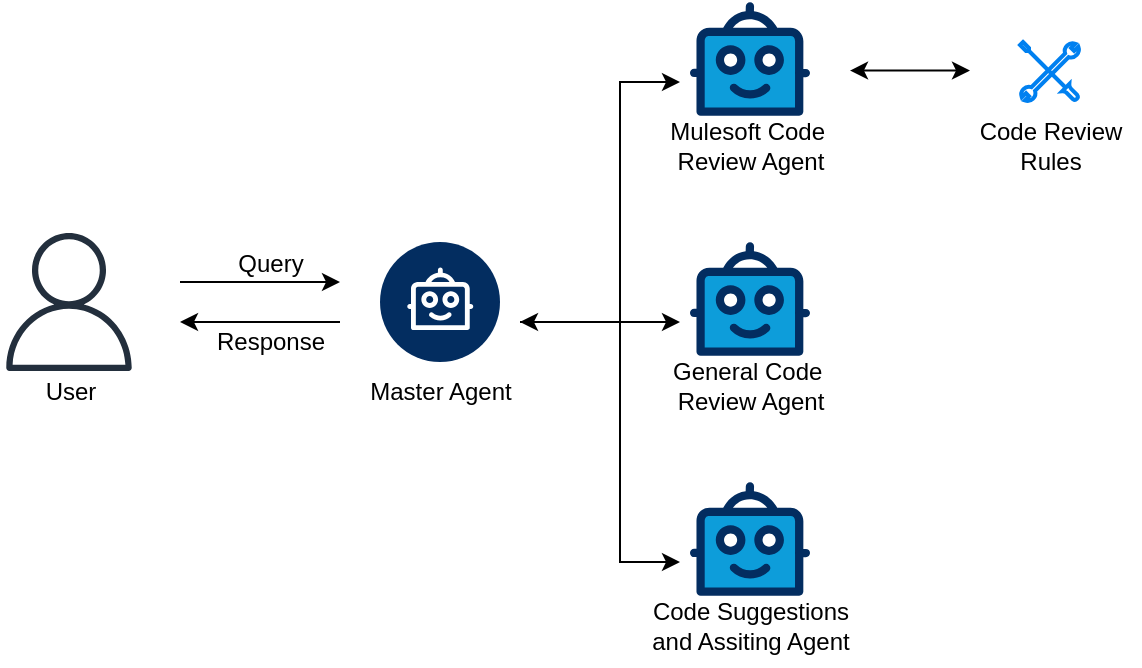 <mxfile>
    <diagram id="Xtn6dFswfGsEubSHyMlR" name="Page-1">
        <mxGraphModel dx="2143" dy="562" grid="1" gridSize="10" guides="1" tooltips="1" connect="1" arrows="1" fold="1" page="1" pageScale="1" pageWidth="850" pageHeight="1100" math="0" shadow="0">
            <root>
                <mxCell id="0"/>
                <mxCell id="1" parent="0"/>
                <mxCell id="2" value="" style="verticalLabelPosition=bottom;aspect=fixed;html=1;shape=mxgraph.salesforce.bots2;" parent="1" vertex="1">
                    <mxGeometry x="-560" y="220" width="60" height="60" as="geometry"/>
                </mxCell>
                <mxCell id="3" value="" style="sketch=0;outlineConnect=0;fontColor=#232F3E;gradientColor=none;fillColor=#232F3D;strokeColor=none;dashed=0;verticalLabelPosition=bottom;verticalAlign=top;align=center;html=1;fontSize=12;fontStyle=0;aspect=fixed;pointerEvents=1;shape=mxgraph.aws4.user;" parent="1" vertex="1">
                    <mxGeometry x="-750" y="215.5" width="69" height="69" as="geometry"/>
                </mxCell>
                <mxCell id="4" value="" style="endArrow=classic;html=1;" parent="1" edge="1">
                    <mxGeometry width="50" height="50" relative="1" as="geometry">
                        <mxPoint x="-660" y="240.0" as="sourcePoint"/>
                        <mxPoint x="-580" y="240" as="targetPoint"/>
                    </mxGeometry>
                </mxCell>
                <mxCell id="5" value="User" style="text;html=1;align=center;verticalAlign=middle;resizable=0;points=[];autosize=1;strokeColor=none;fillColor=none;" parent="1" vertex="1">
                    <mxGeometry x="-740.5" y="280" width="50" height="30" as="geometry"/>
                </mxCell>
                <mxCell id="6" value="Master Agent" style="text;html=1;align=center;verticalAlign=middle;resizable=0;points=[];autosize=1;strokeColor=none;fillColor=none;" parent="1" vertex="1">
                    <mxGeometry x="-575" y="280" width="90" height="30" as="geometry"/>
                </mxCell>
                <mxCell id="9" value="" style="group" parent="1" vertex="1" connectable="0">
                    <mxGeometry x="-425" y="100" width="100" height="92" as="geometry"/>
                </mxCell>
                <mxCell id="7" value="" style="verticalLabelPosition=bottom;aspect=fixed;html=1;shape=mxgraph.salesforce.bots;" parent="9" vertex="1">
                    <mxGeometry x="20" width="60" height="57" as="geometry"/>
                </mxCell>
                <mxCell id="8" value="Mulesoft Code&amp;nbsp;&lt;div&gt;Review Agent&lt;/div&gt;" style="text;html=1;align=center;verticalAlign=middle;resizable=0;points=[];autosize=1;strokeColor=none;fillColor=none;" parent="9" vertex="1">
                    <mxGeometry y="52" width="100" height="40" as="geometry"/>
                </mxCell>
                <mxCell id="10" value="" style="group" parent="1" vertex="1" connectable="0">
                    <mxGeometry x="-425" y="220" width="100" height="92" as="geometry"/>
                </mxCell>
                <mxCell id="11" value="" style="verticalLabelPosition=bottom;aspect=fixed;html=1;shape=mxgraph.salesforce.bots;" parent="10" vertex="1">
                    <mxGeometry x="20" width="60" height="57" as="geometry"/>
                </mxCell>
                <mxCell id="12" value="General Code&amp;nbsp;&lt;div&gt;Review Agent&lt;/div&gt;" style="text;html=1;align=center;verticalAlign=middle;resizable=0;points=[];autosize=1;strokeColor=none;fillColor=none;" parent="10" vertex="1">
                    <mxGeometry y="52" width="100" height="40" as="geometry"/>
                </mxCell>
                <mxCell id="13" value="" style="group" parent="1" vertex="1" connectable="0">
                    <mxGeometry x="-425" y="340" width="110" height="92" as="geometry"/>
                </mxCell>
                <mxCell id="14" value="" style="verticalLabelPosition=bottom;aspect=fixed;html=1;shape=mxgraph.salesforce.bots;" parent="13" vertex="1">
                    <mxGeometry x="20" width="60" height="57" as="geometry"/>
                </mxCell>
                <mxCell id="15" value="Code Suggestions&lt;div&gt;and Assiting Agent&lt;/div&gt;" style="text;html=1;align=center;verticalAlign=middle;resizable=0;points=[];autosize=1;strokeColor=none;fillColor=none;" parent="13" vertex="1">
                    <mxGeometry x="-10" y="52" width="120" height="40" as="geometry"/>
                </mxCell>
                <mxCell id="16" value="" style="endArrow=classic;html=1;rounded=0;curved=0;" parent="1" edge="1">
                    <mxGeometry width="50" height="50" relative="1" as="geometry">
                        <mxPoint x="-490" y="260" as="sourcePoint"/>
                        <mxPoint x="-410" y="140" as="targetPoint"/>
                        <Array as="points">
                            <mxPoint x="-440" y="260"/>
                            <mxPoint x="-440" y="140"/>
                        </Array>
                    </mxGeometry>
                </mxCell>
                <mxCell id="18" value="" style="endArrow=classic;html=1;rounded=0;curved=0;" parent="1" edge="1">
                    <mxGeometry width="50" height="50" relative="1" as="geometry">
                        <mxPoint x="-490" y="260" as="sourcePoint"/>
                        <mxPoint x="-410" y="380" as="targetPoint"/>
                        <Array as="points">
                            <mxPoint x="-440" y="260"/>
                            <mxPoint x="-440" y="380"/>
                        </Array>
                    </mxGeometry>
                </mxCell>
                <mxCell id="19" value="" style="endArrow=classic;startArrow=classic;html=1;" parent="1" edge="1">
                    <mxGeometry width="50" height="50" relative="1" as="geometry">
                        <mxPoint x="-490" y="260" as="sourcePoint"/>
                        <mxPoint x="-410" y="260" as="targetPoint"/>
                    </mxGeometry>
                </mxCell>
                <mxCell id="20" value="" style="endArrow=classic;html=1;" parent="1" edge="1">
                    <mxGeometry width="50" height="50" relative="1" as="geometry">
                        <mxPoint x="-580" y="260.0" as="sourcePoint"/>
                        <mxPoint x="-660" y="260" as="targetPoint"/>
                    </mxGeometry>
                </mxCell>
                <mxCell id="21" value="Query" style="text;html=1;align=center;verticalAlign=middle;resizable=0;points=[];autosize=1;strokeColor=none;fillColor=none;" parent="1" vertex="1">
                    <mxGeometry x="-645" y="215.5" width="60" height="30" as="geometry"/>
                </mxCell>
                <mxCell id="22" value="Response" style="text;html=1;align=center;verticalAlign=middle;resizable=0;points=[];autosize=1;strokeColor=none;fillColor=none;" parent="1" vertex="1">
                    <mxGeometry x="-655" y="254.5" width="80" height="30" as="geometry"/>
                </mxCell>
                <mxCell id="23" value="" style="html=1;verticalLabelPosition=bottom;align=center;labelBackgroundColor=#ffffff;verticalAlign=top;strokeWidth=2;strokeColor=#0080F0;shadow=0;dashed=0;shape=mxgraph.ios7.icons.tools;pointerEvents=1" vertex="1" parent="1">
                    <mxGeometry x="-240" y="120" width="29.7" height="29.7" as="geometry"/>
                </mxCell>
                <mxCell id="24" value="" style="endArrow=classic;startArrow=classic;html=1;" edge="1" parent="1">
                    <mxGeometry width="50" height="50" relative="1" as="geometry">
                        <mxPoint x="-325" y="134.26" as="sourcePoint"/>
                        <mxPoint x="-265" y="134.26" as="targetPoint"/>
                    </mxGeometry>
                </mxCell>
                <mxCell id="25" value="Code Review&lt;div&gt;Rules&lt;/div&gt;" style="text;html=1;align=center;verticalAlign=middle;resizable=0;points=[];autosize=1;strokeColor=none;fillColor=none;" vertex="1" parent="1">
                    <mxGeometry x="-270.15" y="152" width="90" height="40" as="geometry"/>
                </mxCell>
            </root>
        </mxGraphModel>
    </diagram>
</mxfile>